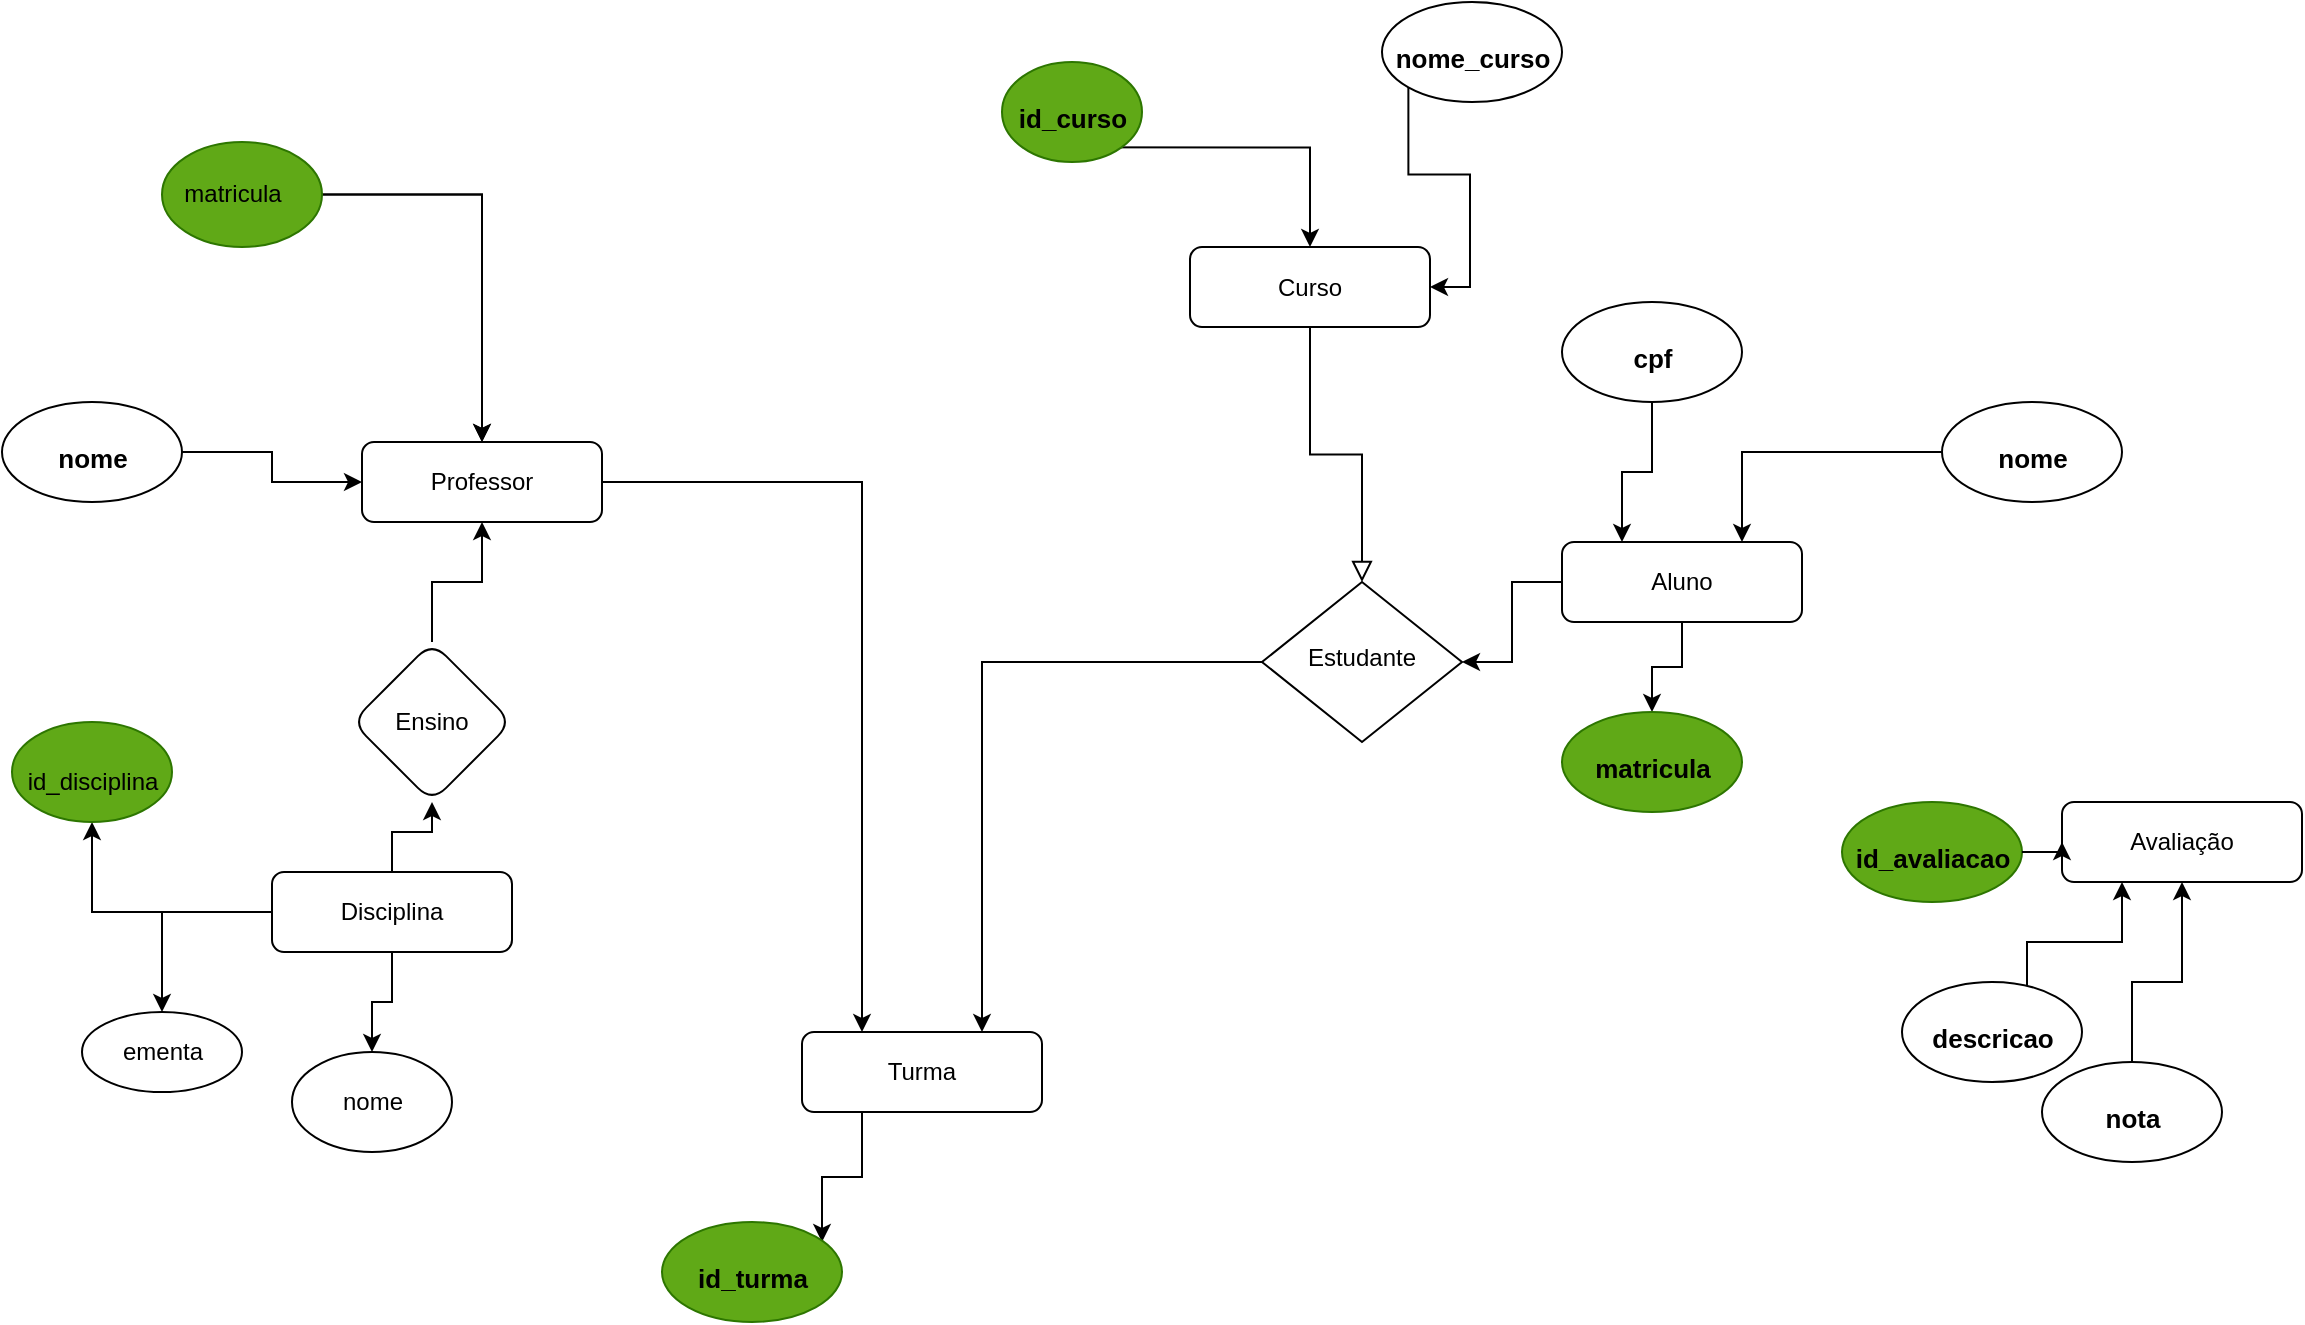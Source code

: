 <mxfile version="24.0.0" type="github">
  <diagram id="C5RBs43oDa-KdzZeNtuy" name="Page-1">
    <mxGraphModel dx="2261" dy="1951" grid="1" gridSize="10" guides="1" tooltips="1" connect="1" arrows="1" fold="1" page="1" pageScale="1" pageWidth="827" pageHeight="1169" math="0" shadow="0">
      <root>
        <mxCell id="WIyWlLk6GJQsqaUBKTNV-0" />
        <mxCell id="WIyWlLk6GJQsqaUBKTNV-1" parent="WIyWlLk6GJQsqaUBKTNV-0" />
        <mxCell id="WIyWlLk6GJQsqaUBKTNV-2" value="" style="rounded=0;html=1;jettySize=auto;orthogonalLoop=1;fontSize=11;endArrow=block;endFill=0;endSize=8;strokeWidth=1;shadow=0;labelBackgroundColor=none;edgeStyle=orthogonalEdgeStyle;" parent="WIyWlLk6GJQsqaUBKTNV-1" source="WIyWlLk6GJQsqaUBKTNV-3" target="WIyWlLk6GJQsqaUBKTNV-6" edge="1">
          <mxGeometry relative="1" as="geometry" />
        </mxCell>
        <mxCell id="WIyWlLk6GJQsqaUBKTNV-3" value="Curso" style="rounded=1;whiteSpace=wrap;html=1;fontSize=12;glass=0;strokeWidth=1;shadow=0;" parent="WIyWlLk6GJQsqaUBKTNV-1" vertex="1">
          <mxGeometry x="294" y="42.5" width="120" height="40" as="geometry" />
        </mxCell>
        <mxCell id="XZwJ2b6uBc9ZLklJLQmk-89" style="edgeStyle=orthogonalEdgeStyle;rounded=0;orthogonalLoop=1;jettySize=auto;html=1;exitX=0;exitY=0.5;exitDx=0;exitDy=0;entryX=0.75;entryY=0;entryDx=0;entryDy=0;" edge="1" parent="WIyWlLk6GJQsqaUBKTNV-1" source="WIyWlLk6GJQsqaUBKTNV-6" target="XZwJ2b6uBc9ZLklJLQmk-2">
          <mxGeometry relative="1" as="geometry" />
        </mxCell>
        <mxCell id="WIyWlLk6GJQsqaUBKTNV-6" value="Estudante" style="rhombus;whiteSpace=wrap;html=1;shadow=0;fontFamily=Helvetica;fontSize=12;align=center;strokeWidth=1;spacing=6;spacingTop=-4;" parent="WIyWlLk6GJQsqaUBKTNV-1" vertex="1">
          <mxGeometry x="330" y="210" width="100" height="80" as="geometry" />
        </mxCell>
        <mxCell id="XZwJ2b6uBc9ZLklJLQmk-61" value="" style="edgeStyle=orthogonalEdgeStyle;rounded=0;orthogonalLoop=1;jettySize=auto;html=1;entryX=1;entryY=0.5;entryDx=0;entryDy=0;" edge="1" parent="WIyWlLk6GJQsqaUBKTNV-1" source="WIyWlLk6GJQsqaUBKTNV-7" target="WIyWlLk6GJQsqaUBKTNV-6">
          <mxGeometry relative="1" as="geometry">
            <mxPoint x="420" y="210" as="targetPoint" />
          </mxGeometry>
        </mxCell>
        <mxCell id="XZwJ2b6uBc9ZLklJLQmk-68" value="" style="edgeStyle=orthogonalEdgeStyle;rounded=0;orthogonalLoop=1;jettySize=auto;html=1;entryX=0.5;entryY=0;entryDx=0;entryDy=0;" edge="1" parent="WIyWlLk6GJQsqaUBKTNV-1" source="WIyWlLk6GJQsqaUBKTNV-7" target="XZwJ2b6uBc9ZLklJLQmk-69">
          <mxGeometry relative="1" as="geometry">
            <mxPoint x="540" y="275" as="targetPoint" />
          </mxGeometry>
        </mxCell>
        <mxCell id="WIyWlLk6GJQsqaUBKTNV-7" value="Aluno" style="rounded=1;whiteSpace=wrap;html=1;fontSize=12;glass=0;strokeWidth=1;shadow=0;" parent="WIyWlLk6GJQsqaUBKTNV-1" vertex="1">
          <mxGeometry x="480" y="190" width="120" height="40" as="geometry" />
        </mxCell>
        <mxCell id="XZwJ2b6uBc9ZLklJLQmk-0" value="Avaliação" style="rounded=1;whiteSpace=wrap;html=1;fontSize=12;glass=0;strokeWidth=1;shadow=0;" vertex="1" parent="WIyWlLk6GJQsqaUBKTNV-1">
          <mxGeometry x="730" y="320" width="120" height="40" as="geometry" />
        </mxCell>
        <mxCell id="XZwJ2b6uBc9ZLklJLQmk-43" value="" style="edgeStyle=orthogonalEdgeStyle;rounded=0;orthogonalLoop=1;jettySize=auto;html=1;" edge="1" parent="WIyWlLk6GJQsqaUBKTNV-1" source="XZwJ2b6uBc9ZLklJLQmk-1" target="XZwJ2b6uBc9ZLklJLQmk-42">
          <mxGeometry relative="1" as="geometry" />
        </mxCell>
        <mxCell id="XZwJ2b6uBc9ZLklJLQmk-48" value="" style="edgeStyle=orthogonalEdgeStyle;rounded=0;orthogonalLoop=1;jettySize=auto;html=1;" edge="1" parent="WIyWlLk6GJQsqaUBKTNV-1" source="XZwJ2b6uBc9ZLklJLQmk-1" target="XZwJ2b6uBc9ZLklJLQmk-47">
          <mxGeometry relative="1" as="geometry" />
        </mxCell>
        <mxCell id="XZwJ2b6uBc9ZLklJLQmk-53" value="" style="edgeStyle=orthogonalEdgeStyle;rounded=0;orthogonalLoop=1;jettySize=auto;html=1;" edge="1" parent="WIyWlLk6GJQsqaUBKTNV-1" source="XZwJ2b6uBc9ZLklJLQmk-1" target="XZwJ2b6uBc9ZLklJLQmk-52">
          <mxGeometry relative="1" as="geometry" />
        </mxCell>
        <mxCell id="XZwJ2b6uBc9ZLklJLQmk-99" value="" style="edgeStyle=orthogonalEdgeStyle;rounded=0;orthogonalLoop=1;jettySize=auto;html=1;" edge="1" parent="WIyWlLk6GJQsqaUBKTNV-1" source="XZwJ2b6uBc9ZLklJLQmk-1" target="XZwJ2b6uBc9ZLklJLQmk-98">
          <mxGeometry relative="1" as="geometry" />
        </mxCell>
        <mxCell id="XZwJ2b6uBc9ZLklJLQmk-1" value="Disciplina" style="rounded=1;whiteSpace=wrap;html=1;fontSize=12;glass=0;strokeWidth=1;shadow=0;" vertex="1" parent="WIyWlLk6GJQsqaUBKTNV-1">
          <mxGeometry x="-165" y="355" width="120" height="40" as="geometry" />
        </mxCell>
        <mxCell id="XZwJ2b6uBc9ZLklJLQmk-88" style="edgeStyle=orthogonalEdgeStyle;rounded=0;orthogonalLoop=1;jettySize=auto;html=1;exitX=0.25;exitY=1;exitDx=0;exitDy=0;entryX=1;entryY=0;entryDx=0;entryDy=0;" edge="1" parent="WIyWlLk6GJQsqaUBKTNV-1" source="XZwJ2b6uBc9ZLklJLQmk-2" target="XZwJ2b6uBc9ZLklJLQmk-87">
          <mxGeometry relative="1" as="geometry" />
        </mxCell>
        <mxCell id="XZwJ2b6uBc9ZLklJLQmk-2" value="Turma" style="rounded=1;whiteSpace=wrap;html=1;fontSize=12;glass=0;strokeWidth=1;shadow=0;" vertex="1" parent="WIyWlLk6GJQsqaUBKTNV-1">
          <mxGeometry x="100" y="435" width="120" height="40" as="geometry" />
        </mxCell>
        <mxCell id="XZwJ2b6uBc9ZLklJLQmk-97" style="edgeStyle=orthogonalEdgeStyle;rounded=0;orthogonalLoop=1;jettySize=auto;html=1;exitX=1;exitY=0.5;exitDx=0;exitDy=0;entryX=0.25;entryY=0;entryDx=0;entryDy=0;" edge="1" parent="WIyWlLk6GJQsqaUBKTNV-1" source="XZwJ2b6uBc9ZLklJLQmk-3" target="XZwJ2b6uBc9ZLklJLQmk-2">
          <mxGeometry relative="1" as="geometry" />
        </mxCell>
        <mxCell id="XZwJ2b6uBc9ZLklJLQmk-3" value="Professor" style="rounded=1;whiteSpace=wrap;html=1;fontSize=12;glass=0;strokeWidth=1;shadow=0;" vertex="1" parent="WIyWlLk6GJQsqaUBKTNV-1">
          <mxGeometry x="-120" y="140" width="120" height="40" as="geometry" />
        </mxCell>
        <mxCell id="XZwJ2b6uBc9ZLklJLQmk-15" style="edgeStyle=orthogonalEdgeStyle;rounded=0;orthogonalLoop=1;jettySize=auto;html=1;exitX=0;exitY=1;exitDx=0;exitDy=0;entryX=0.5;entryY=0;entryDx=0;entryDy=0;" edge="1" parent="WIyWlLk6GJQsqaUBKTNV-1" source="XZwJ2b6uBc9ZLklJLQmk-6" target="WIyWlLk6GJQsqaUBKTNV-3">
          <mxGeometry relative="1" as="geometry" />
        </mxCell>
        <mxCell id="XZwJ2b6uBc9ZLklJLQmk-14" style="edgeStyle=orthogonalEdgeStyle;rounded=0;orthogonalLoop=1;jettySize=auto;html=1;exitX=0;exitY=0;exitDx=0;exitDy=0;entryX=1;entryY=0.5;entryDx=0;entryDy=0;" edge="1" parent="WIyWlLk6GJQsqaUBKTNV-1" source="XZwJ2b6uBc9ZLklJLQmk-10" target="WIyWlLk6GJQsqaUBKTNV-3">
          <mxGeometry relative="1" as="geometry" />
        </mxCell>
        <mxCell id="XZwJ2b6uBc9ZLklJLQmk-18" value="" style="edgeStyle=orthogonalEdgeStyle;rounded=0;orthogonalLoop=1;jettySize=auto;html=1;" edge="1" parent="WIyWlLk6GJQsqaUBKTNV-1" source="XZwJ2b6uBc9ZLklJLQmk-17" target="XZwJ2b6uBc9ZLklJLQmk-3">
          <mxGeometry relative="1" as="geometry" />
        </mxCell>
        <mxCell id="XZwJ2b6uBc9ZLklJLQmk-23" value="" style="edgeStyle=orthogonalEdgeStyle;rounded=0;orthogonalLoop=1;jettySize=auto;html=1;" edge="1" parent="WIyWlLk6GJQsqaUBKTNV-1" source="XZwJ2b6uBc9ZLklJLQmk-19" target="XZwJ2b6uBc9ZLklJLQmk-3">
          <mxGeometry relative="1" as="geometry" />
        </mxCell>
        <mxCell id="XZwJ2b6uBc9ZLklJLQmk-24" value="" style="group" vertex="1" connectable="0" parent="WIyWlLk6GJQsqaUBKTNV-1">
          <mxGeometry x="-220" y="-10" width="80" height="52.5" as="geometry" />
        </mxCell>
        <mxCell id="XZwJ2b6uBc9ZLklJLQmk-17" value="" style="ellipse;whiteSpace=wrap;html=1;container=0;fillColor=#60a917;fontColor=#ffffff;strokeColor=#2D7600;" vertex="1" parent="XZwJ2b6uBc9ZLklJLQmk-24">
          <mxGeometry width="80" height="52.5" as="geometry" />
        </mxCell>
        <mxCell id="XZwJ2b6uBc9ZLklJLQmk-19" value="matricula" style="text;html=1;align=center;verticalAlign=middle;resizable=0;points=[];autosize=1;strokeColor=none;fillColor=none;container=0;" vertex="1" parent="XZwJ2b6uBc9ZLklJLQmk-24">
          <mxGeometry y="11.25" width="70" height="30" as="geometry" />
        </mxCell>
        <mxCell id="XZwJ2b6uBc9ZLklJLQmk-29" value="" style="group;rotation=90;" vertex="1" connectable="0" parent="WIyWlLk6GJQsqaUBKTNV-1">
          <mxGeometry x="620" y="320" width="90" height="50" as="geometry" />
        </mxCell>
        <mxCell id="XZwJ2b6uBc9ZLklJLQmk-30" value="" style="ellipse;whiteSpace=wrap;html=1;fillColor=#60a917;fontColor=#ffffff;strokeColor=#2D7600;" vertex="1" parent="XZwJ2b6uBc9ZLklJLQmk-29">
          <mxGeometry width="90" height="50" as="geometry" />
        </mxCell>
        <mxCell id="XZwJ2b6uBc9ZLklJLQmk-31" value="&lt;font style=&quot;font-size: 13px;&quot;&gt;id_avaliacao&lt;/font&gt;" style="text;strokeColor=none;fillColor=none;html=1;fontSize=24;fontStyle=1;verticalAlign=middle;align=center;" vertex="1" parent="XZwJ2b6uBc9ZLklJLQmk-29">
          <mxGeometry x="10" y="10" width="70" height="30" as="geometry" />
        </mxCell>
        <mxCell id="XZwJ2b6uBc9ZLklJLQmk-32" style="edgeStyle=orthogonalEdgeStyle;rounded=0;orthogonalLoop=1;jettySize=auto;html=1;exitX=1;exitY=0.5;exitDx=0;exitDy=0;entryX=0;entryY=0.5;entryDx=0;entryDy=0;" edge="1" parent="WIyWlLk6GJQsqaUBKTNV-1" source="XZwJ2b6uBc9ZLklJLQmk-30" target="XZwJ2b6uBc9ZLklJLQmk-0">
          <mxGeometry relative="1" as="geometry" />
        </mxCell>
        <mxCell id="XZwJ2b6uBc9ZLklJLQmk-39" style="edgeStyle=orthogonalEdgeStyle;rounded=0;orthogonalLoop=1;jettySize=auto;html=1;exitX=0.5;exitY=0;exitDx=0;exitDy=0;entryX=0.5;entryY=1;entryDx=0;entryDy=0;" edge="1" parent="WIyWlLk6GJQsqaUBKTNV-1" source="XZwJ2b6uBc9ZLklJLQmk-38" target="XZwJ2b6uBc9ZLklJLQmk-0">
          <mxGeometry relative="1" as="geometry" />
        </mxCell>
        <mxCell id="XZwJ2b6uBc9ZLklJLQmk-40" style="edgeStyle=orthogonalEdgeStyle;rounded=0;orthogonalLoop=1;jettySize=auto;html=1;exitX=0.75;exitY=0;exitDx=0;exitDy=0;entryX=0.25;entryY=1;entryDx=0;entryDy=0;" edge="1" parent="WIyWlLk6GJQsqaUBKTNV-1" source="XZwJ2b6uBc9ZLklJLQmk-35" target="XZwJ2b6uBc9ZLklJLQmk-0">
          <mxGeometry relative="1" as="geometry" />
        </mxCell>
        <mxCell id="XZwJ2b6uBc9ZLklJLQmk-55" value="" style="group" vertex="1" connectable="0" parent="WIyWlLk6GJQsqaUBKTNV-1">
          <mxGeometry x="-260" y="425" width="80" height="40" as="geometry" />
        </mxCell>
        <mxCell id="XZwJ2b6uBc9ZLklJLQmk-52" value="" style="ellipse;whiteSpace=wrap;html=1;rounded=1;glass=0;strokeWidth=1;shadow=0;" vertex="1" parent="XZwJ2b6uBc9ZLklJLQmk-55">
          <mxGeometry width="80" height="40" as="geometry" />
        </mxCell>
        <mxCell id="XZwJ2b6uBc9ZLklJLQmk-54" value="ementa" style="text;html=1;align=center;verticalAlign=middle;resizable=0;points=[];autosize=1;strokeColor=none;fillColor=none;" vertex="1" parent="XZwJ2b6uBc9ZLklJLQmk-55">
          <mxGeometry x="10" y="5" width="60" height="30" as="geometry" />
        </mxCell>
        <mxCell id="XZwJ2b6uBc9ZLklJLQmk-56" value="" style="group" vertex="1" connectable="0" parent="WIyWlLk6GJQsqaUBKTNV-1">
          <mxGeometry x="-155" y="445" width="80" height="50" as="geometry" />
        </mxCell>
        <mxCell id="XZwJ2b6uBc9ZLklJLQmk-47" value="" style="ellipse;whiteSpace=wrap;html=1;rounded=1;glass=0;strokeWidth=1;shadow=0;" vertex="1" parent="XZwJ2b6uBc9ZLklJLQmk-56">
          <mxGeometry width="80" height="50" as="geometry" />
        </mxCell>
        <mxCell id="XZwJ2b6uBc9ZLklJLQmk-49" value="nome" style="text;html=1;align=center;verticalAlign=middle;resizable=0;points=[];autosize=1;strokeColor=none;fillColor=none;" vertex="1" parent="XZwJ2b6uBc9ZLklJLQmk-56">
          <mxGeometry x="15" y="10" width="50" height="30" as="geometry" />
        </mxCell>
        <mxCell id="XZwJ2b6uBc9ZLklJLQmk-57" value="" style="group" vertex="1" connectable="0" parent="WIyWlLk6GJQsqaUBKTNV-1">
          <mxGeometry x="-300" y="280" width="90" height="50" as="geometry" />
        </mxCell>
        <mxCell id="XZwJ2b6uBc9ZLklJLQmk-42" value="" style="ellipse;whiteSpace=wrap;html=1;rounded=1;glass=0;strokeWidth=1;shadow=0;fillColor=#60a917;fontColor=#ffffff;strokeColor=#2D7600;" vertex="1" parent="XZwJ2b6uBc9ZLklJLQmk-57">
          <mxGeometry x="5" width="80" height="50" as="geometry" />
        </mxCell>
        <mxCell id="XZwJ2b6uBc9ZLklJLQmk-45" value="id_disciplina" style="text;html=1;align=center;verticalAlign=middle;resizable=0;points=[];autosize=1;strokeColor=none;fillColor=none;" vertex="1" parent="XZwJ2b6uBc9ZLklJLQmk-57">
          <mxGeometry y="15" width="90" height="30" as="geometry" />
        </mxCell>
        <mxCell id="XZwJ2b6uBc9ZLklJLQmk-58" value="" style="group" vertex="1" connectable="0" parent="WIyWlLk6GJQsqaUBKTNV-1">
          <mxGeometry x="670" y="390" width="120" height="130" as="geometry" />
        </mxCell>
        <mxCell id="XZwJ2b6uBc9ZLklJLQmk-33" value="" style="group;rotation=90;" vertex="1" connectable="0" parent="XZwJ2b6uBc9ZLklJLQmk-58">
          <mxGeometry x="-20" y="20" width="90" height="50" as="geometry" />
        </mxCell>
        <mxCell id="XZwJ2b6uBc9ZLklJLQmk-34" value="" style="ellipse;whiteSpace=wrap;html=1;" vertex="1" parent="XZwJ2b6uBc9ZLklJLQmk-33">
          <mxGeometry width="90" height="50" as="geometry" />
        </mxCell>
        <mxCell id="XZwJ2b6uBc9ZLklJLQmk-35" value="&lt;font style=&quot;font-size: 13px;&quot;&gt;descricao&lt;/font&gt;" style="text;strokeColor=none;fillColor=none;html=1;fontSize=24;fontStyle=1;verticalAlign=middle;align=center;" vertex="1" parent="XZwJ2b6uBc9ZLklJLQmk-33">
          <mxGeometry x="10" y="10" width="70" height="30" as="geometry" />
        </mxCell>
        <mxCell id="XZwJ2b6uBc9ZLklJLQmk-36" value="" style="group;rotation=90;" vertex="1" connectable="0" parent="XZwJ2b6uBc9ZLklJLQmk-58">
          <mxGeometry x="50" y="60" width="90" height="50" as="geometry" />
        </mxCell>
        <mxCell id="XZwJ2b6uBc9ZLklJLQmk-37" value="" style="ellipse;whiteSpace=wrap;html=1;" vertex="1" parent="XZwJ2b6uBc9ZLklJLQmk-36">
          <mxGeometry width="90" height="50" as="geometry" />
        </mxCell>
        <mxCell id="XZwJ2b6uBc9ZLklJLQmk-38" value="&lt;font style=&quot;font-size: 13px;&quot;&gt;nota&lt;/font&gt;" style="text;strokeColor=none;fillColor=none;html=1;fontSize=24;fontStyle=1;verticalAlign=middle;align=center;" vertex="1" parent="XZwJ2b6uBc9ZLklJLQmk-36">
          <mxGeometry x="10" y="10" width="70" height="30" as="geometry" />
        </mxCell>
        <mxCell id="XZwJ2b6uBc9ZLklJLQmk-62" value="" style="group" vertex="1" connectable="0" parent="WIyWlLk6GJQsqaUBKTNV-1">
          <mxGeometry x="-300" y="120" width="90" height="50" as="geometry" />
        </mxCell>
        <mxCell id="XZwJ2b6uBc9ZLklJLQmk-25" value="" style="ellipse;whiteSpace=wrap;html=1;" vertex="1" parent="XZwJ2b6uBc9ZLklJLQmk-62">
          <mxGeometry width="90" height="50" as="geometry" />
        </mxCell>
        <mxCell id="XZwJ2b6uBc9ZLklJLQmk-26" value="&lt;font style=&quot;font-size: 13px;&quot;&gt;nome&lt;/font&gt;" style="text;strokeColor=none;fillColor=none;html=1;fontSize=24;fontStyle=1;verticalAlign=middle;align=center;" vertex="1" parent="XZwJ2b6uBc9ZLklJLQmk-62">
          <mxGeometry x="10" y="10" width="70" height="30" as="geometry" />
        </mxCell>
        <mxCell id="XZwJ2b6uBc9ZLklJLQmk-63" style="edgeStyle=orthogonalEdgeStyle;rounded=0;orthogonalLoop=1;jettySize=auto;html=1;exitX=1;exitY=0.5;exitDx=0;exitDy=0;entryX=0;entryY=0.5;entryDx=0;entryDy=0;" edge="1" parent="WIyWlLk6GJQsqaUBKTNV-1" source="XZwJ2b6uBc9ZLklJLQmk-25" target="XZwJ2b6uBc9ZLklJLQmk-3">
          <mxGeometry relative="1" as="geometry" />
        </mxCell>
        <mxCell id="XZwJ2b6uBc9ZLklJLQmk-71" value="" style="group" vertex="1" connectable="0" parent="WIyWlLk6GJQsqaUBKTNV-1">
          <mxGeometry x="480" y="275" width="90" height="50" as="geometry" />
        </mxCell>
        <mxCell id="XZwJ2b6uBc9ZLklJLQmk-69" value="" style="ellipse;whiteSpace=wrap;html=1;fillColor=#60a917;fontColor=#ffffff;strokeColor=#2D7600;" vertex="1" parent="XZwJ2b6uBc9ZLklJLQmk-71">
          <mxGeometry width="90" height="50" as="geometry" />
        </mxCell>
        <mxCell id="XZwJ2b6uBc9ZLklJLQmk-70" value="&lt;font style=&quot;font-size: 13px;&quot;&gt;matricula&lt;/font&gt;" style="text;strokeColor=none;fillColor=none;html=1;fontSize=24;fontStyle=1;verticalAlign=middle;align=center;" vertex="1" parent="XZwJ2b6uBc9ZLklJLQmk-71">
          <mxGeometry x="10" y="10" width="70" height="30" as="geometry" />
        </mxCell>
        <mxCell id="XZwJ2b6uBc9ZLklJLQmk-79" style="edgeStyle=orthogonalEdgeStyle;rounded=0;orthogonalLoop=1;jettySize=auto;html=1;exitX=0;exitY=0.5;exitDx=0;exitDy=0;entryX=0.75;entryY=0;entryDx=0;entryDy=0;" edge="1" parent="WIyWlLk6GJQsqaUBKTNV-1" source="XZwJ2b6uBc9ZLklJLQmk-77" target="WIyWlLk6GJQsqaUBKTNV-7">
          <mxGeometry relative="1" as="geometry" />
        </mxCell>
        <mxCell id="XZwJ2b6uBc9ZLklJLQmk-80" style="edgeStyle=orthogonalEdgeStyle;rounded=0;orthogonalLoop=1;jettySize=auto;html=1;exitX=0.5;exitY=1;exitDx=0;exitDy=0;entryX=0.25;entryY=0;entryDx=0;entryDy=0;" edge="1" parent="WIyWlLk6GJQsqaUBKTNV-1" source="XZwJ2b6uBc9ZLklJLQmk-74" target="WIyWlLk6GJQsqaUBKTNV-7">
          <mxGeometry relative="1" as="geometry" />
        </mxCell>
        <mxCell id="XZwJ2b6uBc9ZLklJLQmk-73" value="" style="group;rotation=90;" vertex="1" connectable="0" parent="WIyWlLk6GJQsqaUBKTNV-1">
          <mxGeometry x="480" y="70" width="90" height="50" as="geometry" />
        </mxCell>
        <mxCell id="XZwJ2b6uBc9ZLklJLQmk-74" value="" style="ellipse;whiteSpace=wrap;html=1;" vertex="1" parent="XZwJ2b6uBc9ZLklJLQmk-73">
          <mxGeometry width="90" height="50" as="geometry" />
        </mxCell>
        <mxCell id="XZwJ2b6uBc9ZLklJLQmk-75" value="&lt;font style=&quot;font-size: 13px;&quot;&gt;cpf&lt;/font&gt;" style="text;strokeColor=none;fillColor=none;html=1;fontSize=24;fontStyle=1;verticalAlign=middle;align=center;" vertex="1" parent="XZwJ2b6uBc9ZLklJLQmk-73">
          <mxGeometry x="10" y="10" width="70" height="30" as="geometry" />
        </mxCell>
        <mxCell id="XZwJ2b6uBc9ZLklJLQmk-81" value="" style="group" vertex="1" connectable="0" parent="WIyWlLk6GJQsqaUBKTNV-1">
          <mxGeometry x="670" y="120" width="90" height="50" as="geometry" />
        </mxCell>
        <mxCell id="XZwJ2b6uBc9ZLklJLQmk-77" value="" style="ellipse;whiteSpace=wrap;html=1;" vertex="1" parent="XZwJ2b6uBc9ZLklJLQmk-81">
          <mxGeometry width="90" height="50" as="geometry" />
        </mxCell>
        <mxCell id="XZwJ2b6uBc9ZLklJLQmk-78" value="&lt;font style=&quot;font-size: 13px;&quot;&gt;nome&lt;/font&gt;" style="text;strokeColor=none;fillColor=none;html=1;fontSize=24;fontStyle=1;verticalAlign=middle;align=center;" vertex="1" parent="XZwJ2b6uBc9ZLklJLQmk-81">
          <mxGeometry x="10" y="10" width="70" height="30" as="geometry" />
        </mxCell>
        <mxCell id="XZwJ2b6uBc9ZLklJLQmk-91" value="" style="group" vertex="1" connectable="0" parent="WIyWlLk6GJQsqaUBKTNV-1">
          <mxGeometry x="390" y="-80" width="90" height="50" as="geometry" />
        </mxCell>
        <mxCell id="XZwJ2b6uBc9ZLklJLQmk-10" value="" style="ellipse;whiteSpace=wrap;html=1;" vertex="1" parent="XZwJ2b6uBc9ZLklJLQmk-91">
          <mxGeometry width="90" height="50" as="geometry" />
        </mxCell>
        <mxCell id="XZwJ2b6uBc9ZLklJLQmk-12" value="&lt;font style=&quot;font-size: 13px;&quot;&gt;nome_curso&lt;/font&gt;" style="text;strokeColor=none;fillColor=none;html=1;fontSize=24;fontStyle=1;verticalAlign=middle;align=center;" vertex="1" parent="XZwJ2b6uBc9ZLklJLQmk-91">
          <mxGeometry x="10" y="10" width="70" height="30" as="geometry" />
        </mxCell>
        <mxCell id="XZwJ2b6uBc9ZLklJLQmk-92" value="" style="group" vertex="1" connectable="0" parent="WIyWlLk6GJQsqaUBKTNV-1">
          <mxGeometry x="200" y="-50" width="70" height="50" as="geometry" />
        </mxCell>
        <mxCell id="XZwJ2b6uBc9ZLklJLQmk-6" value="" style="ellipse;whiteSpace=wrap;html=1;fillColor=#60a917;strokeColor=#2D7600;fontColor=#ffffff;" vertex="1" parent="XZwJ2b6uBc9ZLklJLQmk-92">
          <mxGeometry width="70" height="50" as="geometry" />
        </mxCell>
        <mxCell id="XZwJ2b6uBc9ZLklJLQmk-7" value="&lt;font style=&quot;font-size: 13px;&quot;&gt;id_curso&lt;/font&gt;" style="text;strokeColor=none;fillColor=none;html=1;fontSize=24;fontStyle=1;verticalAlign=middle;align=center;" vertex="1" parent="XZwJ2b6uBc9ZLklJLQmk-92">
          <mxGeometry y="10" width="70" height="30" as="geometry" />
        </mxCell>
        <mxCell id="XZwJ2b6uBc9ZLklJLQmk-95" value="" style="group" vertex="1" connectable="0" parent="WIyWlLk6GJQsqaUBKTNV-1">
          <mxGeometry x="30" y="530" width="90" height="50" as="geometry" />
        </mxCell>
        <mxCell id="XZwJ2b6uBc9ZLklJLQmk-86" value="" style="ellipse;whiteSpace=wrap;html=1;container=0;fillColor=#60a917;fontColor=#ffffff;strokeColor=#2D7600;" vertex="1" parent="XZwJ2b6uBc9ZLklJLQmk-95">
          <mxGeometry width="90" height="50" as="geometry" />
        </mxCell>
        <mxCell id="XZwJ2b6uBc9ZLklJLQmk-87" value="&lt;font style=&quot;font-size: 13px;&quot;&gt;id_turma&lt;/font&gt;" style="text;html=1;fontSize=24;fontStyle=1;verticalAlign=middle;align=center;container=0;" vertex="1" parent="XZwJ2b6uBc9ZLklJLQmk-95">
          <mxGeometry x="10" y="10" width="70" height="30" as="geometry" />
        </mxCell>
        <mxCell id="XZwJ2b6uBc9ZLklJLQmk-100" style="edgeStyle=orthogonalEdgeStyle;rounded=0;orthogonalLoop=1;jettySize=auto;html=1;exitX=0.5;exitY=0;exitDx=0;exitDy=0;entryX=0.5;entryY=1;entryDx=0;entryDy=0;" edge="1" parent="WIyWlLk6GJQsqaUBKTNV-1" source="XZwJ2b6uBc9ZLklJLQmk-98" target="XZwJ2b6uBc9ZLklJLQmk-3">
          <mxGeometry relative="1" as="geometry" />
        </mxCell>
        <mxCell id="XZwJ2b6uBc9ZLklJLQmk-98" value="Ensino" style="rhombus;whiteSpace=wrap;html=1;rounded=1;glass=0;strokeWidth=1;shadow=0;" vertex="1" parent="WIyWlLk6GJQsqaUBKTNV-1">
          <mxGeometry x="-125" y="240" width="80" height="80" as="geometry" />
        </mxCell>
      </root>
    </mxGraphModel>
  </diagram>
</mxfile>
